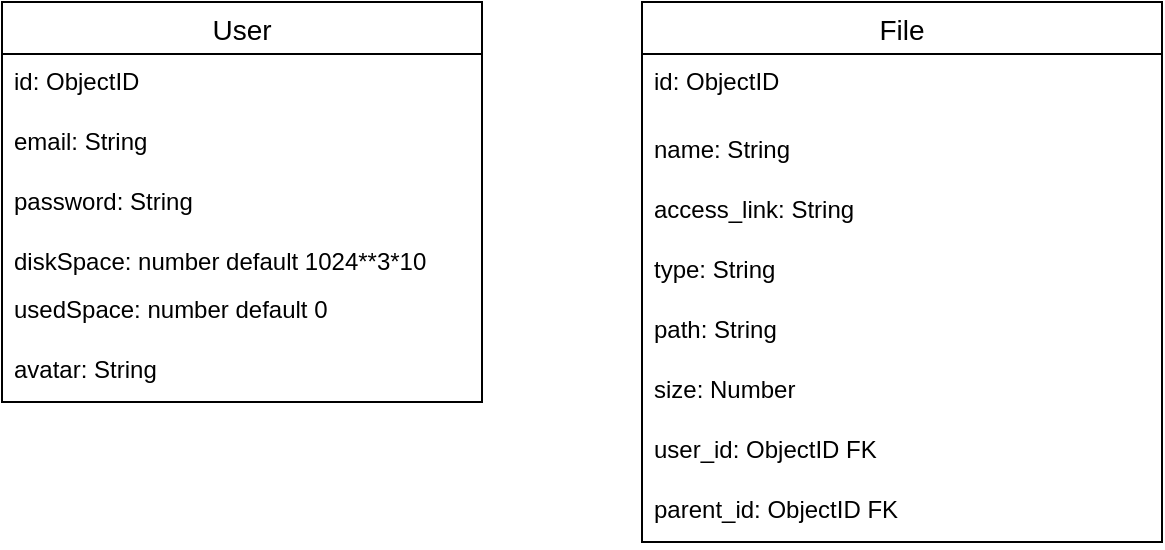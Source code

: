<mxfile>
    <diagram id="1WqWmPirkTD-n_tS2SFf" name="Page-1">
        <mxGraphModel dx="879" dy="754" grid="1" gridSize="10" guides="1" tooltips="1" connect="1" arrows="1" fold="1" page="1" pageScale="1" pageWidth="850" pageHeight="1100" math="0" shadow="0">
            <root>
                <mxCell id="0"/>
                <mxCell id="1" parent="0"/>
                <mxCell id="boZrBazKYgIy7Pa0XqJp-1" value="User" style="swimlane;fontStyle=0;childLayout=stackLayout;horizontal=1;startSize=26;horizontalStack=0;resizeParent=1;resizeParentMax=0;resizeLast=0;collapsible=1;marginBottom=0;align=center;fontSize=14;" parent="1" vertex="1">
                    <mxGeometry x="50" y="60" width="240" height="200" as="geometry"/>
                </mxCell>
                <mxCell id="boZrBazKYgIy7Pa0XqJp-2" value="id: ObjectID" style="text;strokeColor=none;fillColor=none;spacingLeft=4;spacingRight=4;overflow=hidden;rotatable=0;points=[[0,0.5],[1,0.5]];portConstraint=eastwest;fontSize=12;" parent="boZrBazKYgIy7Pa0XqJp-1" vertex="1">
                    <mxGeometry y="26" width="240" height="30" as="geometry"/>
                </mxCell>
                <mxCell id="boZrBazKYgIy7Pa0XqJp-3" value="email: String" style="text;strokeColor=none;fillColor=none;spacingLeft=4;spacingRight=4;overflow=hidden;rotatable=0;points=[[0,0.5],[1,0.5]];portConstraint=eastwest;fontSize=12;" parent="boZrBazKYgIy7Pa0XqJp-1" vertex="1">
                    <mxGeometry y="56" width="240" height="30" as="geometry"/>
                </mxCell>
                <mxCell id="boZrBazKYgIy7Pa0XqJp-6" value="password: String" style="text;strokeColor=none;fillColor=none;spacingLeft=4;spacingRight=4;overflow=hidden;rotatable=0;points=[[0,0.5],[1,0.5]];portConstraint=eastwest;fontSize=12;" parent="boZrBazKYgIy7Pa0XqJp-1" vertex="1">
                    <mxGeometry y="86" width="240" height="30" as="geometry"/>
                </mxCell>
                <mxCell id="boZrBazKYgIy7Pa0XqJp-9" value="diskSpace: number default 1024**3*10" style="text;strokeColor=none;fillColor=none;spacingLeft=4;spacingRight=4;overflow=hidden;rotatable=0;points=[[0,0.5],[1,0.5]];portConstraint=eastwest;fontSize=12;" parent="boZrBazKYgIy7Pa0XqJp-1" vertex="1">
                    <mxGeometry y="116" width="240" height="24" as="geometry"/>
                </mxCell>
                <mxCell id="boZrBazKYgIy7Pa0XqJp-10" value="usedSpace: number default 0" style="text;strokeColor=none;fillColor=none;spacingLeft=4;spacingRight=4;overflow=hidden;rotatable=0;points=[[0,0.5],[1,0.5]];portConstraint=eastwest;fontSize=12;" parent="boZrBazKYgIy7Pa0XqJp-1" vertex="1">
                    <mxGeometry y="140" width="240" height="30" as="geometry"/>
                </mxCell>
                <mxCell id="boZrBazKYgIy7Pa0XqJp-11" value="avatar: String" style="text;strokeColor=none;fillColor=none;spacingLeft=4;spacingRight=4;overflow=hidden;rotatable=0;points=[[0,0.5],[1,0.5]];portConstraint=eastwest;fontSize=12;" parent="boZrBazKYgIy7Pa0XqJp-1" vertex="1">
                    <mxGeometry y="170" width="240" height="30" as="geometry"/>
                </mxCell>
                <mxCell id="boZrBazKYgIy7Pa0XqJp-12" value="File" style="swimlane;fontStyle=0;childLayout=stackLayout;horizontal=1;startSize=26;horizontalStack=0;resizeParent=1;resizeParentMax=0;resizeLast=0;collapsible=1;marginBottom=0;align=center;fontSize=14;" parent="1" vertex="1">
                    <mxGeometry x="370" y="60" width="260" height="270" as="geometry"/>
                </mxCell>
                <mxCell id="boZrBazKYgIy7Pa0XqJp-16" value="id: ObjectID" style="text;strokeColor=none;fillColor=none;spacingLeft=4;spacingRight=4;overflow=hidden;rotatable=0;points=[[0,0.5],[1,0.5]];portConstraint=eastwest;fontSize=12;" parent="boZrBazKYgIy7Pa0XqJp-12" vertex="1">
                    <mxGeometry y="26" width="260" height="34" as="geometry"/>
                </mxCell>
                <mxCell id="boZrBazKYgIy7Pa0XqJp-17" value="name: String" style="text;strokeColor=none;fillColor=none;spacingLeft=4;spacingRight=4;overflow=hidden;rotatable=0;points=[[0,0.5],[1,0.5]];portConstraint=eastwest;fontSize=12;" parent="boZrBazKYgIy7Pa0XqJp-12" vertex="1">
                    <mxGeometry y="60" width="260" height="30" as="geometry"/>
                </mxCell>
                <mxCell id="boZrBazKYgIy7Pa0XqJp-21" value="access_link: String" style="text;strokeColor=none;fillColor=none;spacingLeft=4;spacingRight=4;overflow=hidden;rotatable=0;points=[[0,0.5],[1,0.5]];portConstraint=eastwest;fontSize=12;" parent="boZrBazKYgIy7Pa0XqJp-12" vertex="1">
                    <mxGeometry y="90" width="260" height="30" as="geometry"/>
                </mxCell>
                <mxCell id="boZrBazKYgIy7Pa0XqJp-18" value="type: String" style="text;strokeColor=none;fillColor=none;spacingLeft=4;spacingRight=4;overflow=hidden;rotatable=0;points=[[0,0.5],[1,0.5]];portConstraint=eastwest;fontSize=12;" parent="boZrBazKYgIy7Pa0XqJp-12" vertex="1">
                    <mxGeometry y="120" width="260" height="30" as="geometry"/>
                </mxCell>
                <mxCell id="2" value="path: String" style="text;strokeColor=none;fillColor=none;spacingLeft=4;spacingRight=4;overflow=hidden;rotatable=0;points=[[0,0.5],[1,0.5]];portConstraint=eastwest;fontSize=12;" vertex="1" parent="boZrBazKYgIy7Pa0XqJp-12">
                    <mxGeometry y="150" width="260" height="30" as="geometry"/>
                </mxCell>
                <mxCell id="boZrBazKYgIy7Pa0XqJp-19" value="size: Number" style="text;strokeColor=none;fillColor=none;spacingLeft=4;spacingRight=4;overflow=hidden;rotatable=0;points=[[0,0.5],[1,0.5]];portConstraint=eastwest;fontSize=12;" parent="boZrBazKYgIy7Pa0XqJp-12" vertex="1">
                    <mxGeometry y="180" width="260" height="30" as="geometry"/>
                </mxCell>
                <mxCell id="boZrBazKYgIy7Pa0XqJp-20" value="user_id: ObjectID FK" style="text;strokeColor=none;fillColor=none;spacingLeft=4;spacingRight=4;overflow=hidden;rotatable=0;points=[[0,0.5],[1,0.5]];portConstraint=eastwest;fontSize=12;" parent="boZrBazKYgIy7Pa0XqJp-12" vertex="1">
                    <mxGeometry y="210" width="260" height="30" as="geometry"/>
                </mxCell>
                <mxCell id="boZrBazKYgIy7Pa0XqJp-23" value="parent_id: ObjectID FK" style="text;strokeColor=none;fillColor=none;spacingLeft=4;spacingRight=4;overflow=hidden;rotatable=0;points=[[0,0.5],[1,0.5]];portConstraint=eastwest;fontSize=12;" parent="boZrBazKYgIy7Pa0XqJp-12" vertex="1">
                    <mxGeometry y="240" width="260" height="30" as="geometry"/>
                </mxCell>
            </root>
        </mxGraphModel>
    </diagram>
</mxfile>